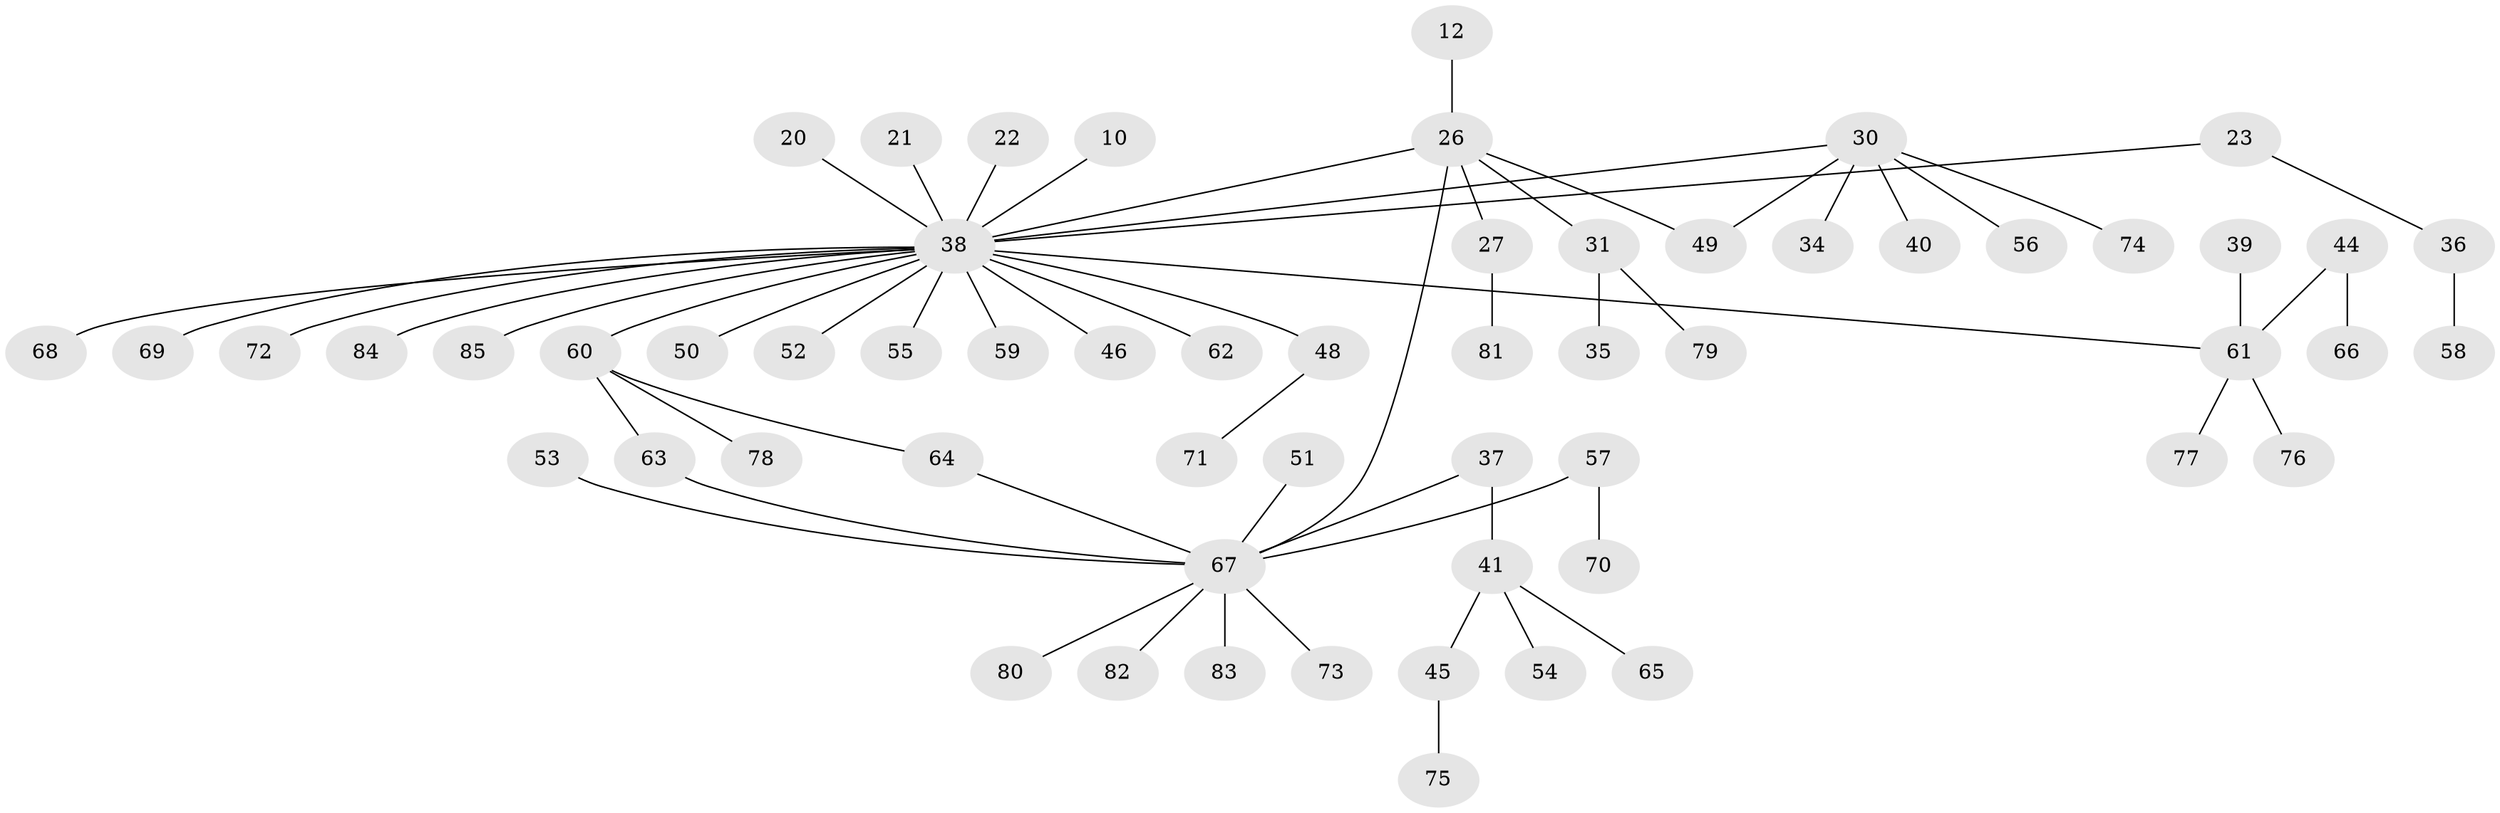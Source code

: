 // original degree distribution, {5: 0.023529411764705882, 11: 0.011764705882352941, 12: 0.011764705882352941, 6: 0.023529411764705882, 2: 0.18823529411764706, 15: 0.011764705882352941, 1: 0.6352941176470588, 3: 0.058823529411764705, 7: 0.011764705882352941, 4: 0.023529411764705882}
// Generated by graph-tools (version 1.1) at 2025/51/03/04/25 21:51:14]
// undirected, 59 vertices, 61 edges
graph export_dot {
graph [start="1"]
  node [color=gray90,style=filled];
  10;
  12;
  20;
  21;
  22;
  23;
  26 [super="+5+4+19"];
  27;
  30;
  31;
  34;
  35;
  36;
  37;
  38 [super="+32"];
  39;
  40;
  41;
  44;
  45;
  46;
  48;
  49;
  50;
  51;
  52;
  53;
  54;
  55;
  56;
  57;
  58;
  59;
  60 [super="+11"];
  61 [super="+28"];
  62;
  63;
  64 [super="+42"];
  65;
  66;
  67 [super="+47"];
  68;
  69;
  70;
  71;
  72;
  73;
  74;
  75;
  76;
  77;
  78;
  79;
  80;
  81;
  82;
  83;
  84;
  85;
  10 -- 38;
  12 -- 26;
  20 -- 38;
  21 -- 38;
  22 -- 38;
  23 -- 36;
  23 -- 38;
  26 -- 27;
  26 -- 31;
  26 -- 49;
  26 -- 38 [weight=2];
  26 -- 67;
  27 -- 81;
  30 -- 34;
  30 -- 40;
  30 -- 49;
  30 -- 56;
  30 -- 74;
  30 -- 38;
  31 -- 35;
  31 -- 79;
  36 -- 58;
  37 -- 41;
  37 -- 67;
  38 -- 68;
  38 -- 69;
  38 -- 72;
  38 -- 84;
  38 -- 85;
  38 -- 46;
  38 -- 48;
  38 -- 50;
  38 -- 52;
  38 -- 55;
  38 -- 59;
  38 -- 62;
  38 -- 60;
  38 -- 61;
  39 -- 61;
  41 -- 45;
  41 -- 54;
  41 -- 65;
  44 -- 66;
  44 -- 61;
  45 -- 75;
  48 -- 71;
  51 -- 67;
  53 -- 67;
  57 -- 70;
  57 -- 67;
  60 -- 63;
  60 -- 78;
  60 -- 64;
  61 -- 76;
  61 -- 77;
  63 -- 67;
  64 -- 67;
  67 -- 73;
  67 -- 80;
  67 -- 82;
  67 -- 83;
}
